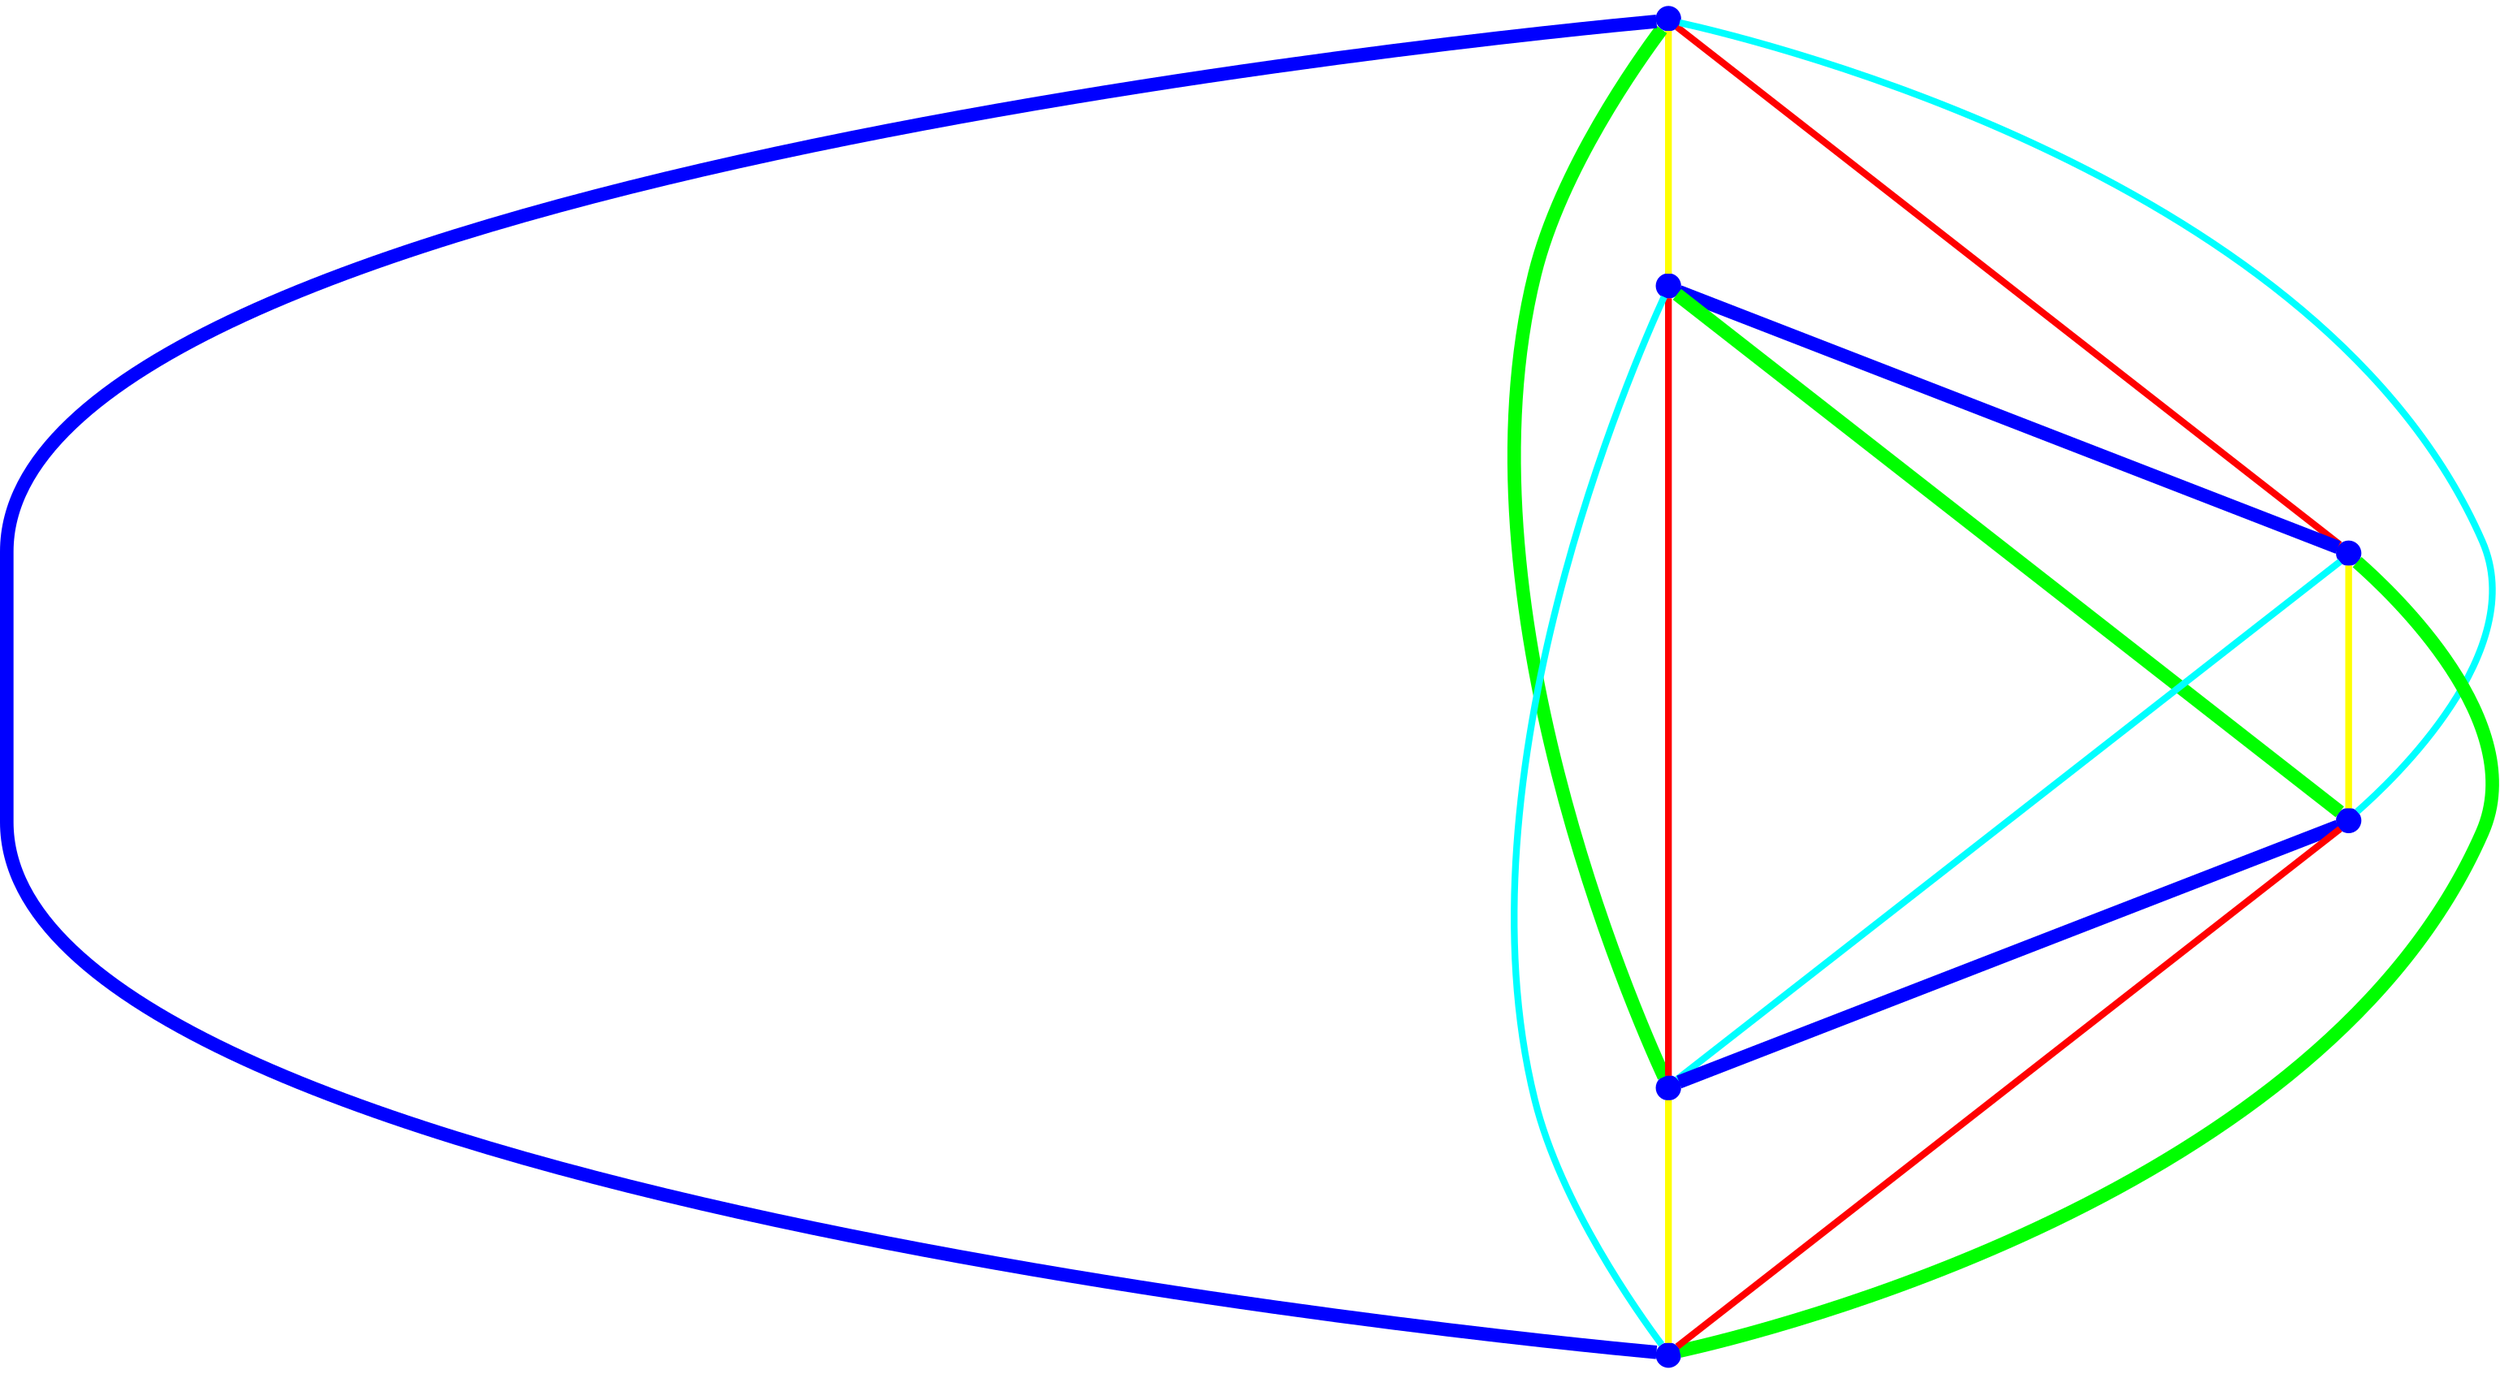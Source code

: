 graph {
ranksep=2
nodesep=2
node [label="" shape=circle style=filled fixedsize=true color=blue fillcolor=blue width=0.2];
"1" -- "2" [style="solid",penwidth="4",color="yellow"];
"1" -- "3" [style="solid",penwidth="4",color="red"];
"1" -- "4" [style="solid",penwidth="4",color="cyan"];
"1" -- "5" [style="solid",penwidth="8",color="green"];
"1" -- "6" [style="solid",penwidth="8",color="blue"];
"2" -- "3" [style="solid",penwidth="8",color="blue"];
"2" -- "4" [style="solid",penwidth="8",color="green"];
"2" -- "5" [style="solid",penwidth="4",color="red"];
"2" -- "6" [style="solid",penwidth="4",color="cyan"];
"3" -- "4" [style="solid",penwidth="4",color="yellow"];
"3" -- "5" [style="solid",penwidth="4",color="cyan"];
"3" -- "6" [style="solid",penwidth="8",color="green"];
"4" -- "5" [style="solid",penwidth="8",color="blue"];
"4" -- "6" [style="solid",penwidth="4",color="red"];
"5" -- "6" [style="solid",penwidth="4",color="yellow"];
}
